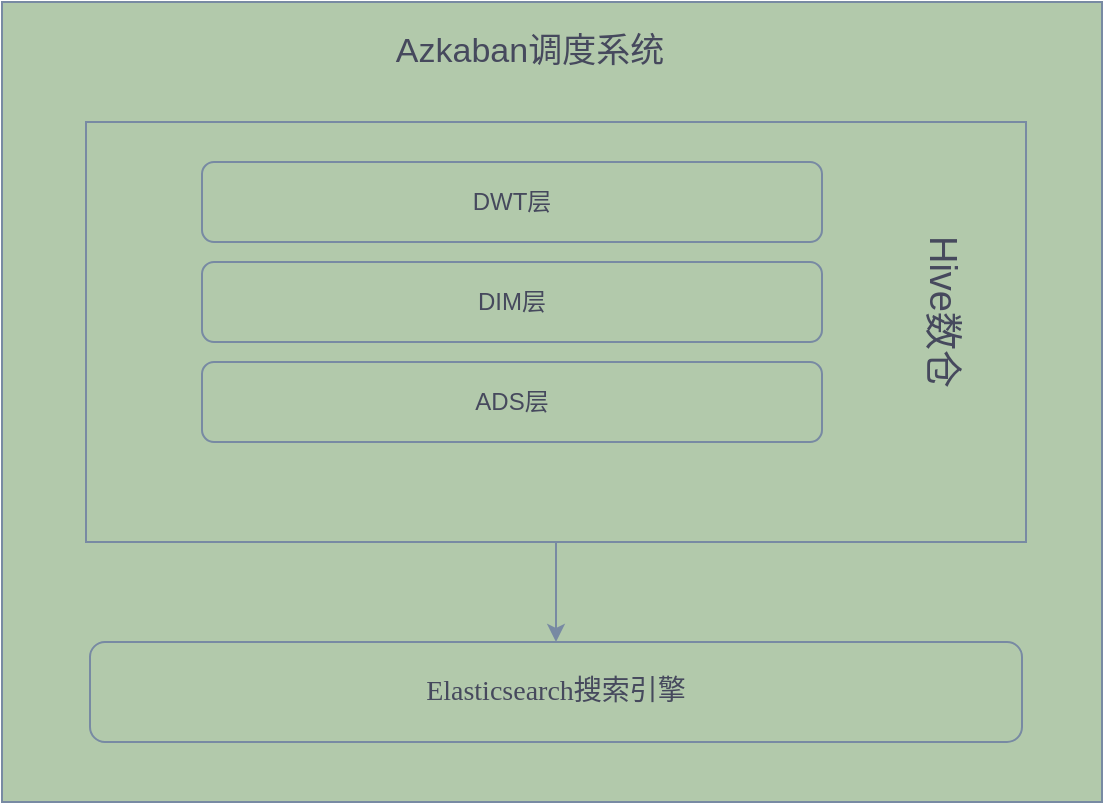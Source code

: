 <mxfile version="21.7.2" type="github">
  <diagram id="C5RBs43oDa-KdzZeNtuy" name="Page-1">
    <mxGraphModel dx="1434" dy="765" grid="1" gridSize="10" guides="1" tooltips="1" connect="1" arrows="1" fold="1" page="1" pageScale="1" pageWidth="827" pageHeight="1169" math="0" shadow="0">
      <root>
        <mxCell id="WIyWlLk6GJQsqaUBKTNV-0" />
        <mxCell id="WIyWlLk6GJQsqaUBKTNV-1" parent="WIyWlLk6GJQsqaUBKTNV-0" />
        <mxCell id="fnuUWAZsnDnWOyqp2Fgz-4" value="" style="rounded=0;whiteSpace=wrap;html=1;labelBackgroundColor=none;fillColor=#B2C9AB;strokeColor=#788AA3;fontColor=#46495D;" vertex="1" parent="WIyWlLk6GJQsqaUBKTNV-1">
          <mxGeometry x="150" y="100" width="550" height="400" as="geometry" />
        </mxCell>
        <mxCell id="fnuUWAZsnDnWOyqp2Fgz-9" value="" style="edgeStyle=orthogonalEdgeStyle;rounded=0;orthogonalLoop=1;jettySize=auto;html=1;labelBackgroundColor=none;strokeColor=#788AA3;fontColor=default;" edge="1" parent="WIyWlLk6GJQsqaUBKTNV-1" source="fnuUWAZsnDnWOyqp2Fgz-0" target="fnuUWAZsnDnWOyqp2Fgz-8">
          <mxGeometry relative="1" as="geometry" />
        </mxCell>
        <mxCell id="fnuUWAZsnDnWOyqp2Fgz-0" value="" style="rounded=0;whiteSpace=wrap;html=1;labelBackgroundColor=none;fillColor=#B2C9AB;strokeColor=#788AA3;fontColor=#46495D;" vertex="1" parent="WIyWlLk6GJQsqaUBKTNV-1">
          <mxGeometry x="192" y="160" width="470" height="210" as="geometry" />
        </mxCell>
        <mxCell id="fnuUWAZsnDnWOyqp2Fgz-1" value="DWT层" style="rounded=1;whiteSpace=wrap;html=1;labelBackgroundColor=none;fillColor=#B2C9AB;strokeColor=#788AA3;fontColor=#46495D;" vertex="1" parent="WIyWlLk6GJQsqaUBKTNV-1">
          <mxGeometry x="250" y="180" width="310" height="40" as="geometry" />
        </mxCell>
        <mxCell id="fnuUWAZsnDnWOyqp2Fgz-2" value="DIM层" style="rounded=1;whiteSpace=wrap;html=1;labelBackgroundColor=none;fillColor=#B2C9AB;strokeColor=#788AA3;fontColor=#46495D;" vertex="1" parent="WIyWlLk6GJQsqaUBKTNV-1">
          <mxGeometry x="250" y="230" width="310" height="40" as="geometry" />
        </mxCell>
        <mxCell id="fnuUWAZsnDnWOyqp2Fgz-3" value="ADS层" style="rounded=1;whiteSpace=wrap;html=1;labelBackgroundColor=none;fillColor=#B2C9AB;strokeColor=#788AA3;fontColor=#46495D;" vertex="1" parent="WIyWlLk6GJQsqaUBKTNV-1">
          <mxGeometry x="250" y="280" width="310" height="40" as="geometry" />
        </mxCell>
        <mxCell id="fnuUWAZsnDnWOyqp2Fgz-6" value="Azkaban调度系统" style="text;html=1;strokeColor=none;fillColor=none;align=center;verticalAlign=middle;whiteSpace=wrap;rounded=0;fontSize=17;labelBackgroundColor=none;fontColor=#46495D;" vertex="1" parent="WIyWlLk6GJQsqaUBKTNV-1">
          <mxGeometry x="329" y="110" width="170" height="30" as="geometry" />
        </mxCell>
        <mxCell id="fnuUWAZsnDnWOyqp2Fgz-7" value="Hive数仓" style="text;html=1;strokeColor=none;fillColor=none;align=center;verticalAlign=middle;whiteSpace=wrap;rounded=0;rotation=90;fontSize=19;labelBackgroundColor=none;fontColor=#46495D;" vertex="1" parent="WIyWlLk6GJQsqaUBKTNV-1">
          <mxGeometry x="570" y="240" width="100" height="30" as="geometry" />
        </mxCell>
        <mxCell id="fnuUWAZsnDnWOyqp2Fgz-8" value="&lt;p style=&quot;margin: 0pt 0pt 0.0pt; text-align: justify; font-family: &amp;quot;Times New Roman&amp;quot;; font-size: 10.5pt;&quot; class=&quot;MsoNormal&quot;&gt;Elasticsearch搜索引擎&lt;/p&gt;" style="rounded=1;whiteSpace=wrap;html=1;labelBackgroundColor=none;fillColor=#B2C9AB;strokeColor=#788AA3;fontColor=#46495D;" vertex="1" parent="WIyWlLk6GJQsqaUBKTNV-1">
          <mxGeometry x="194" y="420" width="466" height="50" as="geometry" />
        </mxCell>
      </root>
    </mxGraphModel>
  </diagram>
</mxfile>
